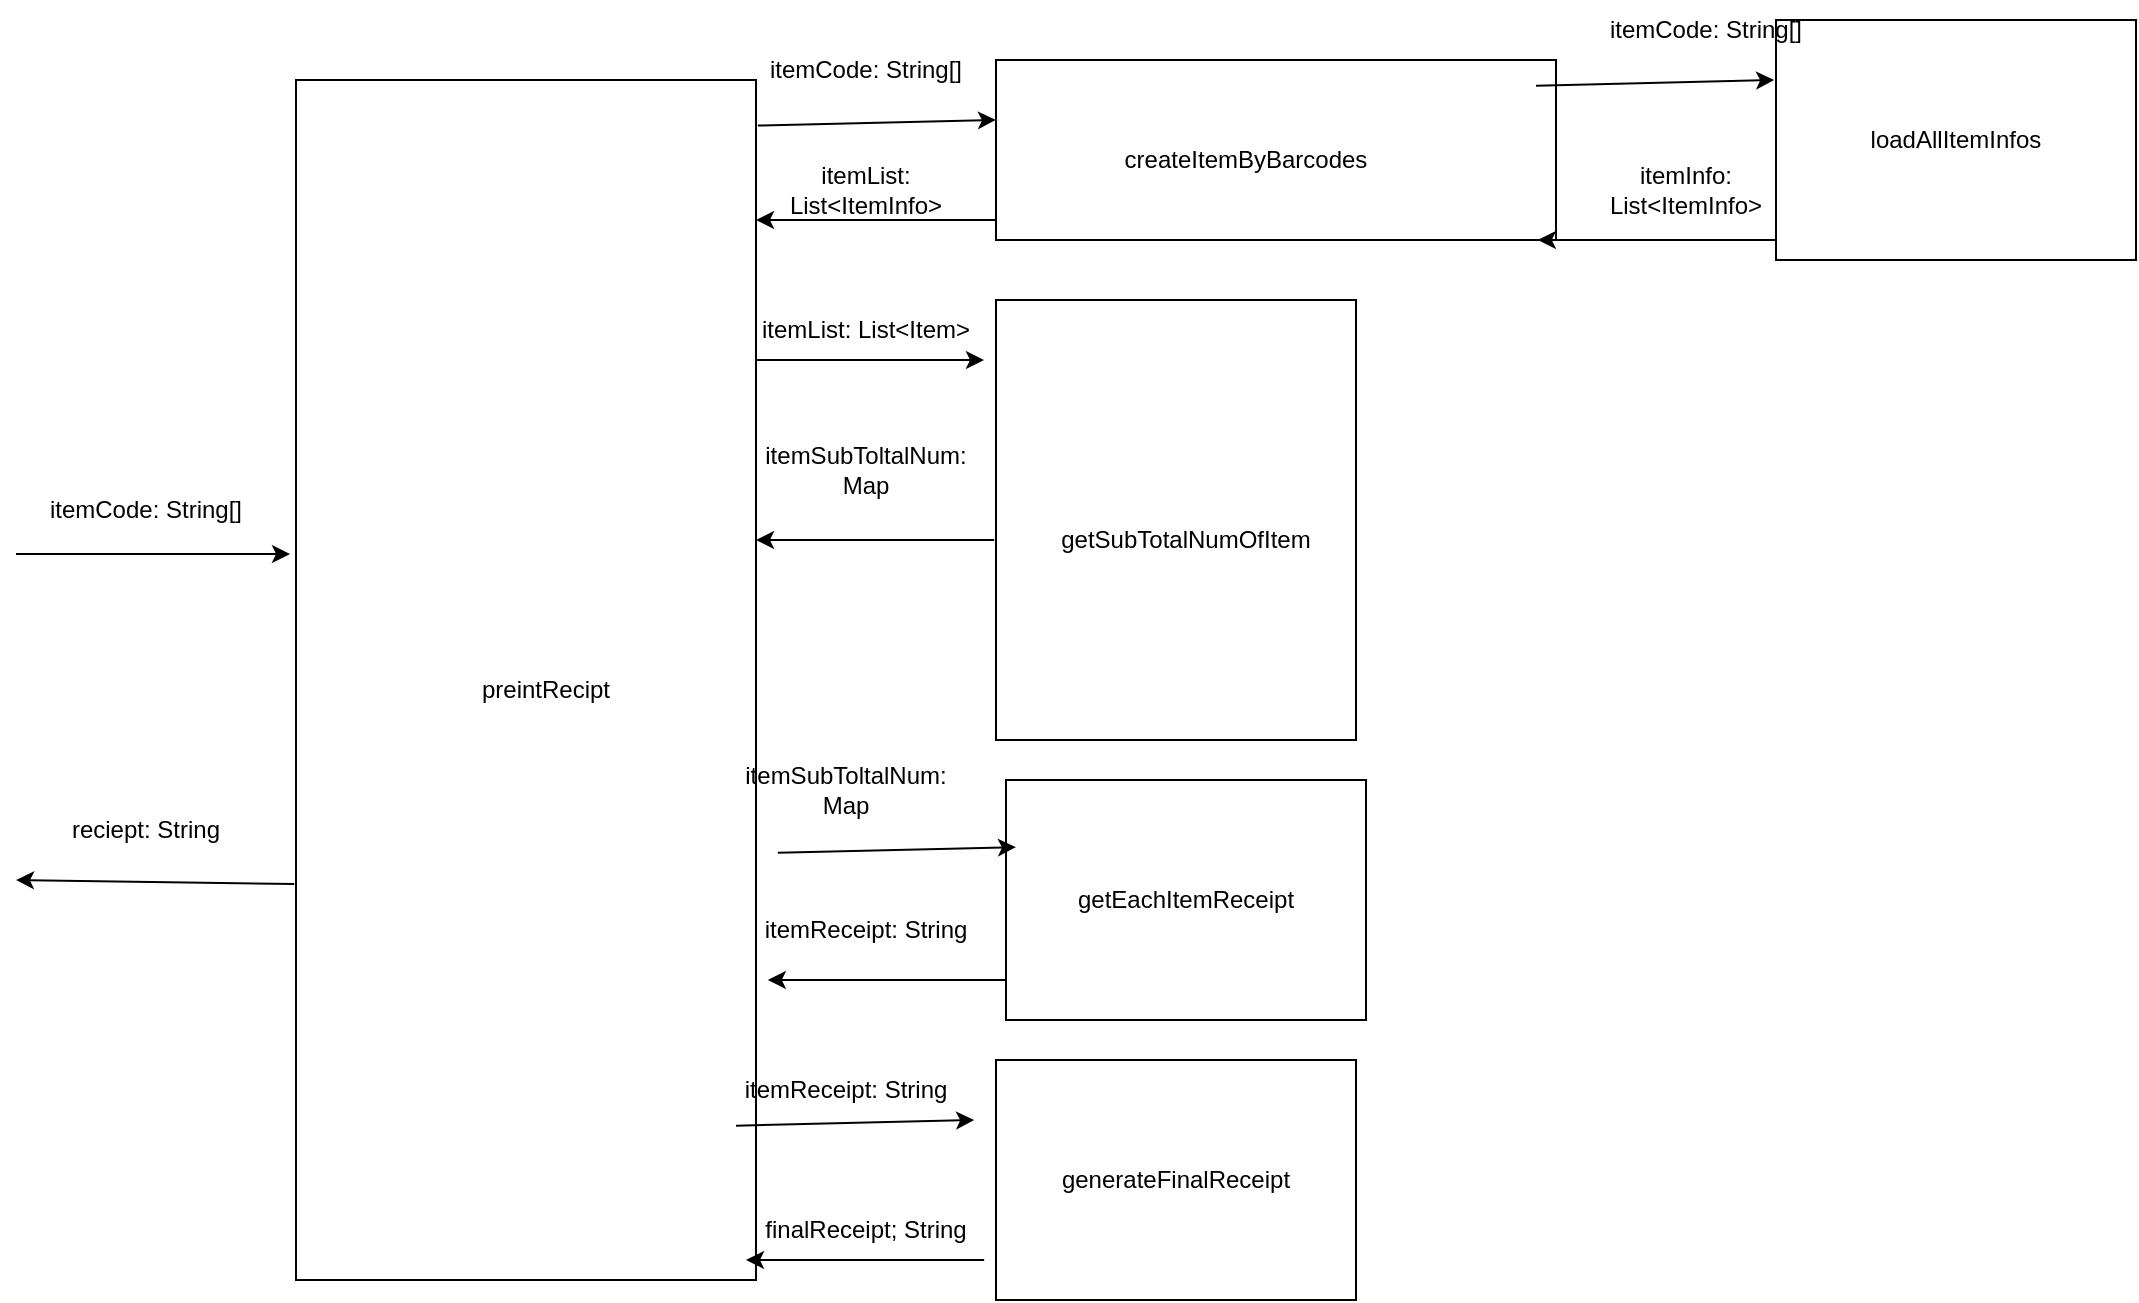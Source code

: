 <mxfile version="13.10.2" type="device"><diagram id="U5XBS4AS89J5kT_MlhPt" name="Page-1"><mxGraphModel dx="1718" dy="402" grid="1" gridSize="10" guides="1" tooltips="1" connect="1" arrows="1" fold="1" page="1" pageScale="1" pageWidth="850" pageHeight="1100" math="0" shadow="0"><root><mxCell id="0"/><mxCell id="1" parent="0"/><mxCell id="ju6_uIrfv6xYlwu7PwW4-1" value="" style="rounded=0;whiteSpace=wrap;html=1;" vertex="1" parent="1"><mxGeometry x="140" y="60" width="230" height="600" as="geometry"/></mxCell><mxCell id="ju6_uIrfv6xYlwu7PwW4-2" value="" style="rounded=0;whiteSpace=wrap;html=1;" vertex="1" parent="1"><mxGeometry x="490" y="50" width="280" height="90" as="geometry"/></mxCell><mxCell id="ju6_uIrfv6xYlwu7PwW4-4" value="" style="rounded=0;whiteSpace=wrap;html=1;" vertex="1" parent="1"><mxGeometry x="490" y="170" width="180" height="220" as="geometry"/></mxCell><mxCell id="ju6_uIrfv6xYlwu7PwW4-7" value="" style="endArrow=classic;html=1;entryX=-0.013;entryY=0.395;entryDx=0;entryDy=0;entryPerimeter=0;" edge="1" parent="1" target="ju6_uIrfv6xYlwu7PwW4-1"><mxGeometry width="50" height="50" relative="1" as="geometry"><mxPoint y="297" as="sourcePoint"/><mxPoint x="70" y="250" as="targetPoint"/></mxGeometry></mxCell><mxCell id="ju6_uIrfv6xYlwu7PwW4-8" value="itemCode: String[]" style="text;html=1;strokeColor=none;fillColor=none;align=center;verticalAlign=middle;whiteSpace=wrap;rounded=0;" vertex="1" parent="1"><mxGeometry x="10" y="260" width="110" height="30" as="geometry"/></mxCell><mxCell id="ju6_uIrfv6xYlwu7PwW4-9" value="preintRecipt" style="text;html=1;strokeColor=none;fillColor=none;align=center;verticalAlign=middle;whiteSpace=wrap;rounded=0;" vertex="1" parent="1"><mxGeometry x="180" y="290" width="170" height="150" as="geometry"/></mxCell><mxCell id="ju6_uIrfv6xYlwu7PwW4-10" value="" style="endArrow=classic;html=1;entryX=0;entryY=0.333;entryDx=0;entryDy=0;entryPerimeter=0;exitX=1.004;exitY=0.038;exitDx=0;exitDy=0;exitPerimeter=0;" edge="1" parent="1" source="ju6_uIrfv6xYlwu7PwW4-1" target="ju6_uIrfv6xYlwu7PwW4-2"><mxGeometry width="50" height="50" relative="1" as="geometry"><mxPoint x="370" y="100" as="sourcePoint"/><mxPoint x="480" y="100" as="targetPoint"/></mxGeometry></mxCell><mxCell id="ju6_uIrfv6xYlwu7PwW4-11" value="itemCode: String[]" style="text;html=1;strokeColor=none;fillColor=none;align=center;verticalAlign=middle;whiteSpace=wrap;rounded=0;" vertex="1" parent="1"><mxGeometry x="370" y="40" width="110" height="30" as="geometry"/></mxCell><mxCell id="ju6_uIrfv6xYlwu7PwW4-12" value="createItemByBarcodes" style="text;html=1;strokeColor=none;fillColor=none;align=center;verticalAlign=middle;whiteSpace=wrap;rounded=0;" vertex="1" parent="1"><mxGeometry x="530" y="70" width="170" height="60" as="geometry"/></mxCell><mxCell id="ju6_uIrfv6xYlwu7PwW4-14" value="" style="endArrow=classic;html=1;exitX=-0.004;exitY=0.67;exitDx=0;exitDy=0;exitPerimeter=0;" edge="1" parent="1" source="ju6_uIrfv6xYlwu7PwW4-1"><mxGeometry width="50" height="50" relative="1" as="geometry"><mxPoint x="130" y="460" as="sourcePoint"/><mxPoint y="460" as="targetPoint"/></mxGeometry></mxCell><mxCell id="ju6_uIrfv6xYlwu7PwW4-15" value="reciept: String" style="text;html=1;strokeColor=none;fillColor=none;align=center;verticalAlign=middle;whiteSpace=wrap;rounded=0;" vertex="1" parent="1"><mxGeometry x="10" y="420" width="110" height="30" as="geometry"/></mxCell><mxCell id="ju6_uIrfv6xYlwu7PwW4-17" value="" style="endArrow=classic;html=1;" edge="1" parent="1"><mxGeometry width="50" height="50" relative="1" as="geometry"><mxPoint x="490" y="130" as="sourcePoint"/><mxPoint x="370" y="130" as="targetPoint"/></mxGeometry></mxCell><mxCell id="ju6_uIrfv6xYlwu7PwW4-18" value="itemList: List&amp;lt;ItemInfo&amp;gt;" style="text;html=1;strokeColor=none;fillColor=none;align=center;verticalAlign=middle;whiteSpace=wrap;rounded=0;" vertex="1" parent="1"><mxGeometry x="370" y="100" width="110" height="30" as="geometry"/></mxCell><mxCell id="ju6_uIrfv6xYlwu7PwW4-19" value="" style="endArrow=classic;html=1;" edge="1" parent="1"><mxGeometry width="50" height="50" relative="1" as="geometry"><mxPoint x="370" y="200" as="sourcePoint"/><mxPoint x="484" y="200" as="targetPoint"/></mxGeometry></mxCell><mxCell id="ju6_uIrfv6xYlwu7PwW4-21" value="itemList: List&amp;lt;Item&amp;gt;" style="text;html=1;strokeColor=none;fillColor=none;align=center;verticalAlign=middle;whiteSpace=wrap;rounded=0;" vertex="1" parent="1"><mxGeometry x="370" y="170" width="110" height="30" as="geometry"/></mxCell><mxCell id="ju6_uIrfv6xYlwu7PwW4-22" value="getSubTotalNumOfItem" style="text;html=1;strokeColor=none;fillColor=none;align=center;verticalAlign=middle;whiteSpace=wrap;rounded=0;" vertex="1" parent="1"><mxGeometry x="510" y="240" width="150" height="100" as="geometry"/></mxCell><mxCell id="ju6_uIrfv6xYlwu7PwW4-45" value="loadAllItemInfos" style="rounded=0;whiteSpace=wrap;html=1;" vertex="1" parent="1"><mxGeometry x="880" y="30" width="180" height="120" as="geometry"/></mxCell><mxCell id="ju6_uIrfv6xYlwu7PwW4-47" value="" style="endArrow=classic;html=1;entryX=0;entryY=0.333;entryDx=0;entryDy=0;entryPerimeter=0;exitX=1.004;exitY=0.038;exitDx=0;exitDy=0;exitPerimeter=0;" edge="1" parent="1"><mxGeometry width="50" height="50" relative="1" as="geometry"><mxPoint x="760" y="62.83" as="sourcePoint"/><mxPoint x="879.08" y="60.0" as="targetPoint"/></mxGeometry></mxCell><mxCell id="ju6_uIrfv6xYlwu7PwW4-48" value="itemCode: String[]" style="text;html=1;strokeColor=none;fillColor=none;align=center;verticalAlign=middle;whiteSpace=wrap;rounded=0;" vertex="1" parent="1"><mxGeometry x="790" y="20" width="110" height="30" as="geometry"/></mxCell><mxCell id="ju6_uIrfv6xYlwu7PwW4-49" value="" style="endArrow=classic;html=1;" edge="1" parent="1"><mxGeometry width="50" height="50" relative="1" as="geometry"><mxPoint x="880" y="140" as="sourcePoint"/><mxPoint x="760.92" y="140" as="targetPoint"/></mxGeometry></mxCell><mxCell id="ju6_uIrfv6xYlwu7PwW4-50" value="itemInfo: List&amp;lt;ItemInfo&amp;gt;" style="text;html=1;strokeColor=none;fillColor=none;align=center;verticalAlign=middle;whiteSpace=wrap;rounded=0;" vertex="1" parent="1"><mxGeometry x="780" y="100" width="110" height="30" as="geometry"/></mxCell><mxCell id="ju6_uIrfv6xYlwu7PwW4-51" value="itemSubToltalNum: Map" style="text;html=1;strokeColor=none;fillColor=none;align=center;verticalAlign=middle;whiteSpace=wrap;rounded=0;" vertex="1" parent="1"><mxGeometry x="370" y="240" width="110" height="30" as="geometry"/></mxCell><mxCell id="ju6_uIrfv6xYlwu7PwW4-53" value="" style="endArrow=classic;html=1;" edge="1" parent="1"><mxGeometry width="50" height="50" relative="1" as="geometry"><mxPoint x="489.08" y="290" as="sourcePoint"/><mxPoint x="370.0" y="290" as="targetPoint"/></mxGeometry></mxCell><mxCell id="ju6_uIrfv6xYlwu7PwW4-54" value="getEachItemReceipt" style="rounded=0;whiteSpace=wrap;html=1;" vertex="1" parent="1"><mxGeometry x="495" y="410" width="180" height="120" as="geometry"/></mxCell><mxCell id="ju6_uIrfv6xYlwu7PwW4-55" value="" style="endArrow=classic;html=1;entryX=0;entryY=0.333;entryDx=0;entryDy=0;entryPerimeter=0;exitX=1.004;exitY=0.038;exitDx=0;exitDy=0;exitPerimeter=0;" edge="1" parent="1"><mxGeometry width="50" height="50" relative="1" as="geometry"><mxPoint x="360" y="582.83" as="sourcePoint"/><mxPoint x="479.08" y="580" as="targetPoint"/></mxGeometry></mxCell><mxCell id="ju6_uIrfv6xYlwu7PwW4-56" value="itemSubToltalNum: Map" style="text;html=1;strokeColor=none;fillColor=none;align=center;verticalAlign=middle;whiteSpace=wrap;rounded=0;" vertex="1" parent="1"><mxGeometry x="360" y="400" width="110" height="30" as="geometry"/></mxCell><mxCell id="ju6_uIrfv6xYlwu7PwW4-57" value="" style="endArrow=classic;html=1;" edge="1" parent="1"><mxGeometry width="50" height="50" relative="1" as="geometry"><mxPoint x="495.0" y="510" as="sourcePoint"/><mxPoint x="375.92" y="510" as="targetPoint"/></mxGeometry></mxCell><mxCell id="ju6_uIrfv6xYlwu7PwW4-58" value="itemReceipt: String" style="text;html=1;strokeColor=none;fillColor=none;align=center;verticalAlign=middle;whiteSpace=wrap;rounded=0;" vertex="1" parent="1"><mxGeometry x="370" y="470" width="110" height="30" as="geometry"/></mxCell><mxCell id="ju6_uIrfv6xYlwu7PwW4-59" value="generateFinalReceipt" style="rounded=0;whiteSpace=wrap;html=1;" vertex="1" parent="1"><mxGeometry x="490" y="550" width="180" height="120" as="geometry"/></mxCell><mxCell id="ju6_uIrfv6xYlwu7PwW4-61" value="" style="endArrow=classic;html=1;entryX=0;entryY=0.333;entryDx=0;entryDy=0;entryPerimeter=0;exitX=1.004;exitY=0.038;exitDx=0;exitDy=0;exitPerimeter=0;" edge="1" parent="1"><mxGeometry width="50" height="50" relative="1" as="geometry"><mxPoint x="380.92" y="446.42" as="sourcePoint"/><mxPoint x="500" y="443.59" as="targetPoint"/></mxGeometry></mxCell><mxCell id="ju6_uIrfv6xYlwu7PwW4-62" value="itemReceipt: String" style="text;html=1;strokeColor=none;fillColor=none;align=center;verticalAlign=middle;whiteSpace=wrap;rounded=0;" vertex="1" parent="1"><mxGeometry x="360" y="550" width="110" height="30" as="geometry"/></mxCell><mxCell id="ju6_uIrfv6xYlwu7PwW4-63" value="" style="endArrow=classic;html=1;" edge="1" parent="1"><mxGeometry width="50" height="50" relative="1" as="geometry"><mxPoint x="484.08" y="650" as="sourcePoint"/><mxPoint x="365.0" y="650" as="targetPoint"/></mxGeometry></mxCell><mxCell id="ju6_uIrfv6xYlwu7PwW4-64" value="finalReceipt; String" style="text;html=1;strokeColor=none;fillColor=none;align=center;verticalAlign=middle;whiteSpace=wrap;rounded=0;" vertex="1" parent="1"><mxGeometry x="370" y="620" width="110" height="30" as="geometry"/></mxCell></root></mxGraphModel></diagram></mxfile>